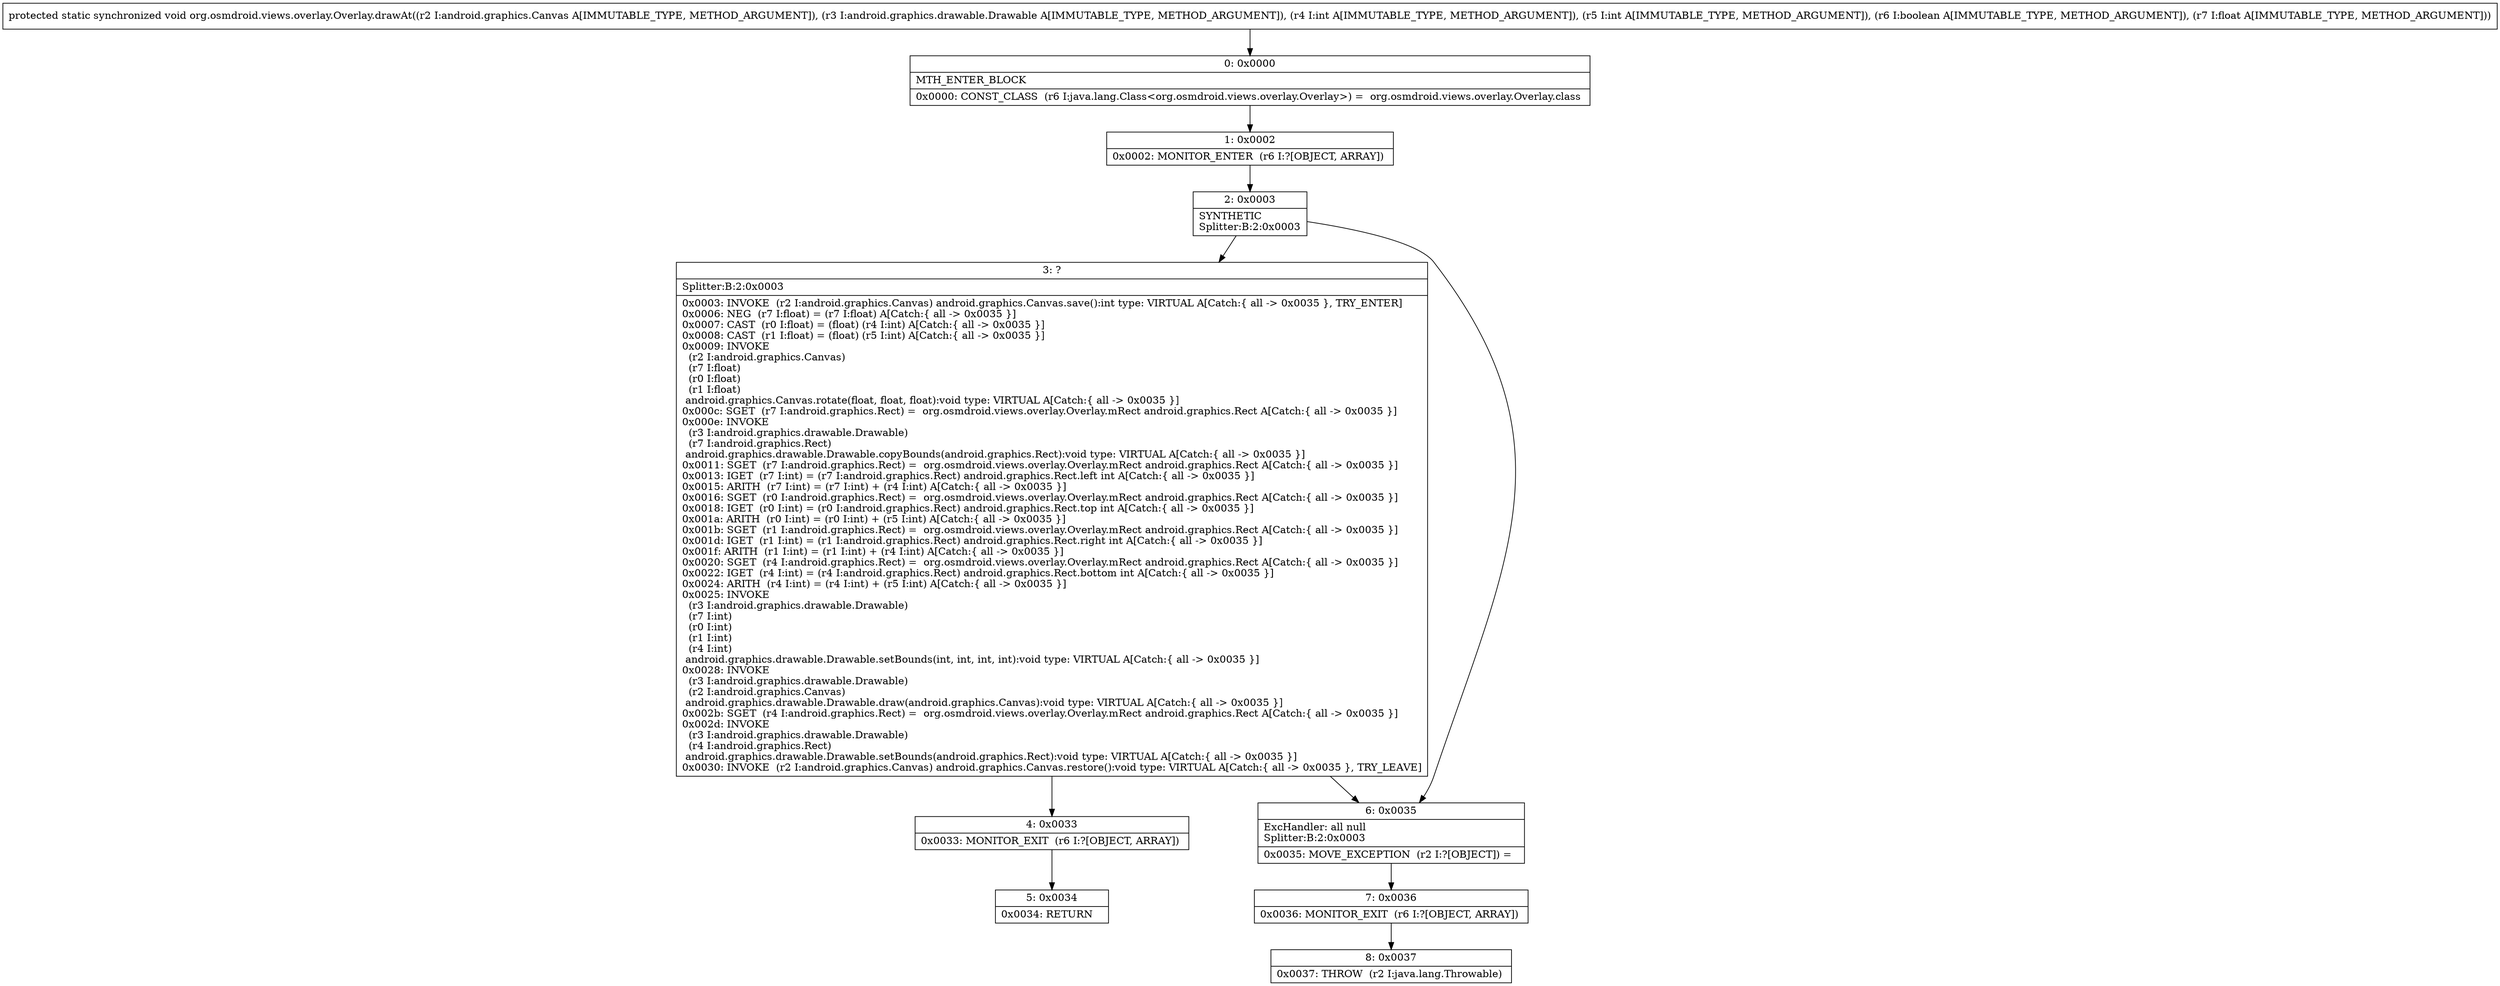 digraph "CFG fororg.osmdroid.views.overlay.Overlay.drawAt(Landroid\/graphics\/Canvas;Landroid\/graphics\/drawable\/Drawable;IIZF)V" {
Node_0 [shape=record,label="{0\:\ 0x0000|MTH_ENTER_BLOCK\l|0x0000: CONST_CLASS  (r6 I:java.lang.Class\<org.osmdroid.views.overlay.Overlay\>) =  org.osmdroid.views.overlay.Overlay.class \l}"];
Node_1 [shape=record,label="{1\:\ 0x0002|0x0002: MONITOR_ENTER  (r6 I:?[OBJECT, ARRAY]) \l}"];
Node_2 [shape=record,label="{2\:\ 0x0003|SYNTHETIC\lSplitter:B:2:0x0003\l}"];
Node_3 [shape=record,label="{3\:\ ?|Splitter:B:2:0x0003\l|0x0003: INVOKE  (r2 I:android.graphics.Canvas) android.graphics.Canvas.save():int type: VIRTUAL A[Catch:\{ all \-\> 0x0035 \}, TRY_ENTER]\l0x0006: NEG  (r7 I:float) = (r7 I:float) A[Catch:\{ all \-\> 0x0035 \}]\l0x0007: CAST  (r0 I:float) = (float) (r4 I:int) A[Catch:\{ all \-\> 0x0035 \}]\l0x0008: CAST  (r1 I:float) = (float) (r5 I:int) A[Catch:\{ all \-\> 0x0035 \}]\l0x0009: INVOKE  \l  (r2 I:android.graphics.Canvas)\l  (r7 I:float)\l  (r0 I:float)\l  (r1 I:float)\l android.graphics.Canvas.rotate(float, float, float):void type: VIRTUAL A[Catch:\{ all \-\> 0x0035 \}]\l0x000c: SGET  (r7 I:android.graphics.Rect) =  org.osmdroid.views.overlay.Overlay.mRect android.graphics.Rect A[Catch:\{ all \-\> 0x0035 \}]\l0x000e: INVOKE  \l  (r3 I:android.graphics.drawable.Drawable)\l  (r7 I:android.graphics.Rect)\l android.graphics.drawable.Drawable.copyBounds(android.graphics.Rect):void type: VIRTUAL A[Catch:\{ all \-\> 0x0035 \}]\l0x0011: SGET  (r7 I:android.graphics.Rect) =  org.osmdroid.views.overlay.Overlay.mRect android.graphics.Rect A[Catch:\{ all \-\> 0x0035 \}]\l0x0013: IGET  (r7 I:int) = (r7 I:android.graphics.Rect) android.graphics.Rect.left int A[Catch:\{ all \-\> 0x0035 \}]\l0x0015: ARITH  (r7 I:int) = (r7 I:int) + (r4 I:int) A[Catch:\{ all \-\> 0x0035 \}]\l0x0016: SGET  (r0 I:android.graphics.Rect) =  org.osmdroid.views.overlay.Overlay.mRect android.graphics.Rect A[Catch:\{ all \-\> 0x0035 \}]\l0x0018: IGET  (r0 I:int) = (r0 I:android.graphics.Rect) android.graphics.Rect.top int A[Catch:\{ all \-\> 0x0035 \}]\l0x001a: ARITH  (r0 I:int) = (r0 I:int) + (r5 I:int) A[Catch:\{ all \-\> 0x0035 \}]\l0x001b: SGET  (r1 I:android.graphics.Rect) =  org.osmdroid.views.overlay.Overlay.mRect android.graphics.Rect A[Catch:\{ all \-\> 0x0035 \}]\l0x001d: IGET  (r1 I:int) = (r1 I:android.graphics.Rect) android.graphics.Rect.right int A[Catch:\{ all \-\> 0x0035 \}]\l0x001f: ARITH  (r1 I:int) = (r1 I:int) + (r4 I:int) A[Catch:\{ all \-\> 0x0035 \}]\l0x0020: SGET  (r4 I:android.graphics.Rect) =  org.osmdroid.views.overlay.Overlay.mRect android.graphics.Rect A[Catch:\{ all \-\> 0x0035 \}]\l0x0022: IGET  (r4 I:int) = (r4 I:android.graphics.Rect) android.graphics.Rect.bottom int A[Catch:\{ all \-\> 0x0035 \}]\l0x0024: ARITH  (r4 I:int) = (r4 I:int) + (r5 I:int) A[Catch:\{ all \-\> 0x0035 \}]\l0x0025: INVOKE  \l  (r3 I:android.graphics.drawable.Drawable)\l  (r7 I:int)\l  (r0 I:int)\l  (r1 I:int)\l  (r4 I:int)\l android.graphics.drawable.Drawable.setBounds(int, int, int, int):void type: VIRTUAL A[Catch:\{ all \-\> 0x0035 \}]\l0x0028: INVOKE  \l  (r3 I:android.graphics.drawable.Drawable)\l  (r2 I:android.graphics.Canvas)\l android.graphics.drawable.Drawable.draw(android.graphics.Canvas):void type: VIRTUAL A[Catch:\{ all \-\> 0x0035 \}]\l0x002b: SGET  (r4 I:android.graphics.Rect) =  org.osmdroid.views.overlay.Overlay.mRect android.graphics.Rect A[Catch:\{ all \-\> 0x0035 \}]\l0x002d: INVOKE  \l  (r3 I:android.graphics.drawable.Drawable)\l  (r4 I:android.graphics.Rect)\l android.graphics.drawable.Drawable.setBounds(android.graphics.Rect):void type: VIRTUAL A[Catch:\{ all \-\> 0x0035 \}]\l0x0030: INVOKE  (r2 I:android.graphics.Canvas) android.graphics.Canvas.restore():void type: VIRTUAL A[Catch:\{ all \-\> 0x0035 \}, TRY_LEAVE]\l}"];
Node_4 [shape=record,label="{4\:\ 0x0033|0x0033: MONITOR_EXIT  (r6 I:?[OBJECT, ARRAY]) \l}"];
Node_5 [shape=record,label="{5\:\ 0x0034|0x0034: RETURN   \l}"];
Node_6 [shape=record,label="{6\:\ 0x0035|ExcHandler: all null\lSplitter:B:2:0x0003\l|0x0035: MOVE_EXCEPTION  (r2 I:?[OBJECT]) =  \l}"];
Node_7 [shape=record,label="{7\:\ 0x0036|0x0036: MONITOR_EXIT  (r6 I:?[OBJECT, ARRAY]) \l}"];
Node_8 [shape=record,label="{8\:\ 0x0037|0x0037: THROW  (r2 I:java.lang.Throwable) \l}"];
MethodNode[shape=record,label="{protected static synchronized void org.osmdroid.views.overlay.Overlay.drawAt((r2 I:android.graphics.Canvas A[IMMUTABLE_TYPE, METHOD_ARGUMENT]), (r3 I:android.graphics.drawable.Drawable A[IMMUTABLE_TYPE, METHOD_ARGUMENT]), (r4 I:int A[IMMUTABLE_TYPE, METHOD_ARGUMENT]), (r5 I:int A[IMMUTABLE_TYPE, METHOD_ARGUMENT]), (r6 I:boolean A[IMMUTABLE_TYPE, METHOD_ARGUMENT]), (r7 I:float A[IMMUTABLE_TYPE, METHOD_ARGUMENT])) }"];
MethodNode -> Node_0;
Node_0 -> Node_1;
Node_1 -> Node_2;
Node_2 -> Node_3;
Node_2 -> Node_6;
Node_3 -> Node_4;
Node_3 -> Node_6;
Node_4 -> Node_5;
Node_6 -> Node_7;
Node_7 -> Node_8;
}

